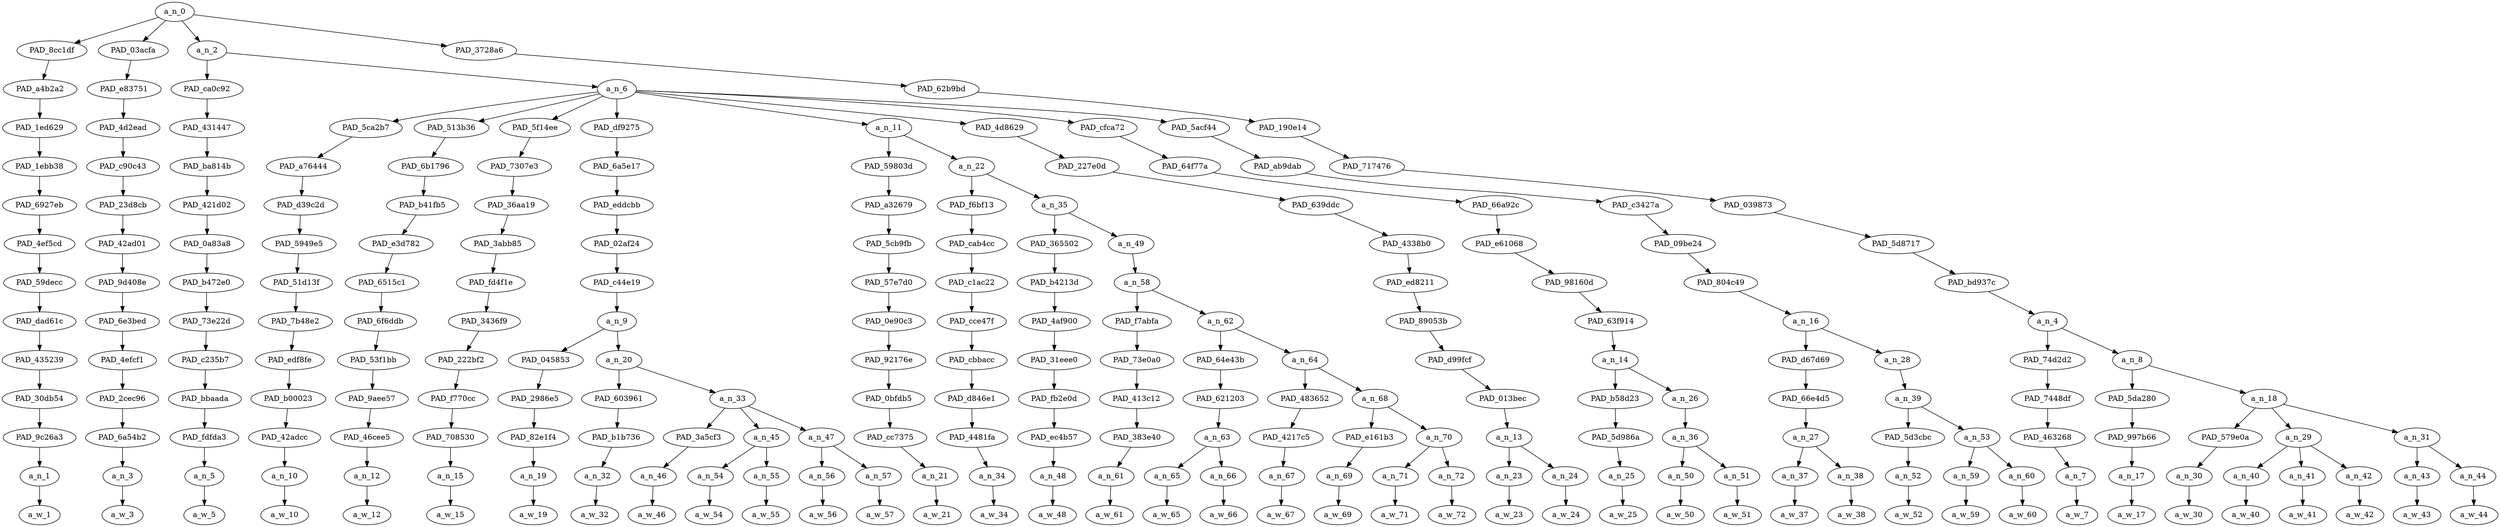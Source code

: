 strict digraph "" {
	a_n_0	[div_dir=1,
		index=0,
		level=13,
		pos="18.976582845052086,13!",
		text_span="[0, 1, 2, 3, 4, 5, 6, 7, 8, 9, 10, 11, 12, 13, 14, 15, 16, 17, 18, 19, 20, 21, 22, 23, 24, 25, 26, 27, 28, 29, 30, 31, 32, 33, 34, \
35, 36, 37, 38, 39, 40]",
		value=0.99999999];
	PAD_8cc1df	[div_dir=1,
		index=0,
		level=12,
		pos="0.0,12!",
		text_span="[0]",
		value=0.01830870];
	a_n_0 -> PAD_8cc1df;
	PAD_03acfa	[div_dir=1,
		index=2,
		level=12,
		pos="32.0,12!",
		text_span="[32]",
		value=0.01448714];
	a_n_0 -> PAD_03acfa;
	a_n_2	[div_dir=-1,
		index=1,
		level=12,
		pos="9.447998046875,12!",
		text_span="[1, 2, 3, 4, 5, 6, 7, 8, 9, 10, 11, 12, 13, 14, 15, 16, 17, 18, 19, 20, 21, 22, 23, 24, 25, 26, 27, 28, 29, 30, 31]",
		value=0.45144893];
	a_n_0 -> a_n_2;
	PAD_3728a6	[div_dir=1,
		index=3,
		level=12,
		pos="34.458333333333336,12!",
		text_span="[33, 34, 35, 36, 37, 38, 39, 40]",
		value=0.51559154];
	a_n_0 -> PAD_3728a6;
	PAD_a4b2a2	[div_dir=1,
		index=0,
		level=11,
		pos="0.0,11!",
		text_span="[0]",
		value=0.01830870];
	PAD_8cc1df -> PAD_a4b2a2;
	PAD_1ed629	[div_dir=1,
		index=0,
		level=10,
		pos="0.0,10!",
		text_span="[0]",
		value=0.01830870];
	PAD_a4b2a2 -> PAD_1ed629;
	PAD_1ebb38	[div_dir=1,
		index=0,
		level=9,
		pos="0.0,9!",
		text_span="[0]",
		value=0.01830870];
	PAD_1ed629 -> PAD_1ebb38;
	PAD_6927eb	[div_dir=1,
		index=0,
		level=8,
		pos="0.0,8!",
		text_span="[0]",
		value=0.01830870];
	PAD_1ebb38 -> PAD_6927eb;
	PAD_4ef5cd	[div_dir=1,
		index=0,
		level=7,
		pos="0.0,7!",
		text_span="[0]",
		value=0.01830870];
	PAD_6927eb -> PAD_4ef5cd;
	PAD_59decc	[div_dir=1,
		index=0,
		level=6,
		pos="0.0,6!",
		text_span="[0]",
		value=0.01830870];
	PAD_4ef5cd -> PAD_59decc;
	PAD_dad61c	[div_dir=1,
		index=0,
		level=5,
		pos="0.0,5!",
		text_span="[0]",
		value=0.01830870];
	PAD_59decc -> PAD_dad61c;
	PAD_435239	[div_dir=1,
		index=0,
		level=4,
		pos="0.0,4!",
		text_span="[0]",
		value=0.01830870];
	PAD_dad61c -> PAD_435239;
	PAD_30db54	[div_dir=1,
		index=0,
		level=3,
		pos="0.0,3!",
		text_span="[0]",
		value=0.01830870];
	PAD_435239 -> PAD_30db54;
	PAD_9c26a3	[div_dir=1,
		index=0,
		level=2,
		pos="0.0,2!",
		text_span="[0]",
		value=0.01830870];
	PAD_30db54 -> PAD_9c26a3;
	a_n_1	[div_dir=1,
		index=0,
		level=1,
		pos="0.0,1!",
		text_span="[0]",
		value=0.01830870];
	PAD_9c26a3 -> a_n_1;
	a_w_1	[div_dir=0,
		index=0,
		level=0,
		pos="0,0!",
		text_span="[0]",
		value=yeah];
	a_n_1 -> a_w_1;
	PAD_e83751	[div_dir=1,
		index=3,
		level=11,
		pos="32.0,11!",
		text_span="[32]",
		value=0.01448714];
	PAD_03acfa -> PAD_e83751;
	PAD_4d2ead	[div_dir=1,
		index=10,
		level=10,
		pos="32.0,10!",
		text_span="[32]",
		value=0.01448714];
	PAD_e83751 -> PAD_4d2ead;
	PAD_c90c43	[div_dir=1,
		index=11,
		level=9,
		pos="32.0,9!",
		text_span="[32]",
		value=0.01448714];
	PAD_4d2ead -> PAD_c90c43;
	PAD_23d8cb	[div_dir=1,
		index=12,
		level=8,
		pos="32.0,8!",
		text_span="[32]",
		value=0.01448714];
	PAD_c90c43 -> PAD_23d8cb;
	PAD_42ad01	[div_dir=1,
		index=13,
		level=7,
		pos="32.0,7!",
		text_span="[32]",
		value=0.01448714];
	PAD_23d8cb -> PAD_42ad01;
	PAD_9d408e	[div_dir=1,
		index=13,
		level=6,
		pos="32.0,6!",
		text_span="[32]",
		value=0.01448714];
	PAD_42ad01 -> PAD_9d408e;
	PAD_6e3bed	[div_dir=1,
		index=14,
		level=5,
		pos="32.0,5!",
		text_span="[32]",
		value=0.01448714];
	PAD_9d408e -> PAD_6e3bed;
	PAD_4efcf1	[div_dir=1,
		index=17,
		level=4,
		pos="32.0,4!",
		text_span="[32]",
		value=0.01448714];
	PAD_6e3bed -> PAD_4efcf1;
	PAD_2cec96	[div_dir=1,
		index=20,
		level=3,
		pos="32.0,3!",
		text_span="[32]",
		value=0.01448714];
	PAD_4efcf1 -> PAD_2cec96;
	PAD_6a54b2	[div_dir=1,
		index=24,
		level=2,
		pos="32.0,2!",
		text_span="[32]",
		value=0.01448714];
	PAD_2cec96 -> PAD_6a54b2;
	a_n_3	[div_dir=1,
		index=32,
		level=1,
		pos="32.0,1!",
		text_span="[32]",
		value=0.01448714];
	PAD_6a54b2 -> a_n_3;
	a_w_3	[div_dir=0,
		index=32,
		level=0,
		pos="32,0!",
		text_span="[32]",
		value=and3];
	a_n_3 -> a_w_3;
	PAD_ca0c92	[div_dir=-1,
		index=1,
		level=11,
		pos="1.0,11!",
		text_span="[1]",
		value=0.01111183];
	a_n_2 -> PAD_ca0c92;
	a_n_6	[div_dir=-1,
		index=2,
		level=11,
		pos="17.89599609375,11!",
		text_span="[2, 3, 4, 5, 6, 7, 8, 9, 10, 11, 12, 13, 14, 15, 16, 17, 18, 19, 20, 21, 22, 23, 24, 25, 26, 27, 28, 29, 30, 31]",
		value=0.44030680];
	a_n_2 -> a_n_6;
	PAD_431447	[div_dir=-1,
		index=1,
		level=10,
		pos="1.0,10!",
		text_span="[1]",
		value=0.01111183];
	PAD_ca0c92 -> PAD_431447;
	PAD_ba814b	[div_dir=-1,
		index=1,
		level=9,
		pos="1.0,9!",
		text_span="[1]",
		value=0.01111183];
	PAD_431447 -> PAD_ba814b;
	PAD_421d02	[div_dir=-1,
		index=1,
		level=8,
		pos="1.0,8!",
		text_span="[1]",
		value=0.01111183];
	PAD_ba814b -> PAD_421d02;
	PAD_0a83a8	[div_dir=-1,
		index=1,
		level=7,
		pos="1.0,7!",
		text_span="[1]",
		value=0.01111183];
	PAD_421d02 -> PAD_0a83a8;
	PAD_b472e0	[div_dir=-1,
		index=1,
		level=6,
		pos="1.0,6!",
		text_span="[1]",
		value=0.01111183];
	PAD_0a83a8 -> PAD_b472e0;
	PAD_73e22d	[div_dir=-1,
		index=1,
		level=5,
		pos="1.0,5!",
		text_span="[1]",
		value=0.01111183];
	PAD_b472e0 -> PAD_73e22d;
	PAD_c235b7	[div_dir=-1,
		index=1,
		level=4,
		pos="1.0,4!",
		text_span="[1]",
		value=0.01111183];
	PAD_73e22d -> PAD_c235b7;
	PAD_bbaada	[div_dir=-1,
		index=1,
		level=3,
		pos="1.0,3!",
		text_span="[1]",
		value=0.01111183];
	PAD_c235b7 -> PAD_bbaada;
	PAD_fdfda3	[div_dir=-1,
		index=1,
		level=2,
		pos="1.0,2!",
		text_span="[1]",
		value=0.01111183];
	PAD_bbaada -> PAD_fdfda3;
	a_n_5	[div_dir=-1,
		index=1,
		level=1,
		pos="1.0,1!",
		text_span="[1]",
		value=0.01111183];
	PAD_fdfda3 -> a_n_5;
	a_w_5	[div_dir=0,
		index=1,
		level=0,
		pos="1,0!",
		text_span="[1]",
		value=i];
	a_n_5 -> a_w_5;
	PAD_5ca2b7	[div_dir=1,
		index=3,
		level=10,
		pos="9.0,10!",
		text_span="[9]",
		value=0.00949426];
	a_n_6 -> PAD_5ca2b7;
	PAD_513b36	[div_dir=1,
		index=5,
		level=10,
		pos="20.0,10!",
		text_span="[20]",
		value=0.00972062];
	a_n_6 -> PAD_513b36;
	PAD_5f14ee	[div_dir=1,
		index=8,
		level=10,
		pos="26.0,10!",
		text_span="[26]",
		value=0.00962487];
	a_n_6 -> PAD_5f14ee;
	PAD_df9275	[div_dir=1,
		index=2,
		level=10,
		pos="3.25,10!",
		text_span="[2, 3, 4, 5, 6, 7, 8]",
		value=0.07538276];
	a_n_6 -> PAD_df9275;
	a_n_11	[div_dir=-1,
		index=4,
		level=10,
		pos="11.04296875,10!",
		text_span="[10, 11, 12, 13, 14, 15, 16, 17, 18, 19]",
		value=0.19658294];
	a_n_6 -> a_n_11;
	PAD_4d8629	[div_dir=-1,
		index=6,
		level=10,
		pos="21.5,10!",
		text_span="[21, 22]",
		value=0.01516325];
	a_n_6 -> PAD_4d8629;
	PAD_cfca72	[div_dir=-1,
		index=7,
		level=10,
		pos="23.75,10!",
		text_span="[23, 24, 25]",
		value=0.02623114];
	a_n_6 -> PAD_cfca72;
	PAD_5acf44	[div_dir=-1,
		index=9,
		level=10,
		pos="28.625,10!",
		text_span="[27, 28, 29, 30, 31]",
		value=0.09808109];
	a_n_6 -> PAD_5acf44;
	PAD_a76444	[div_dir=1,
		index=3,
		level=9,
		pos="9.0,9!",
		text_span="[9]",
		value=0.00949426];
	PAD_5ca2b7 -> PAD_a76444;
	PAD_d39c2d	[div_dir=1,
		index=3,
		level=8,
		pos="9.0,8!",
		text_span="[9]",
		value=0.00949426];
	PAD_a76444 -> PAD_d39c2d;
	PAD_5949e5	[div_dir=1,
		index=3,
		level=7,
		pos="9.0,7!",
		text_span="[9]",
		value=0.00949426];
	PAD_d39c2d -> PAD_5949e5;
	PAD_51d13f	[div_dir=1,
		index=3,
		level=6,
		pos="9.0,6!",
		text_span="[9]",
		value=0.00949426];
	PAD_5949e5 -> PAD_51d13f;
	PAD_7b48e2	[div_dir=1,
		index=3,
		level=5,
		pos="9.0,5!",
		text_span="[9]",
		value=0.00949426];
	PAD_51d13f -> PAD_7b48e2;
	PAD_edf8fe	[div_dir=1,
		index=4,
		level=4,
		pos="9.0,4!",
		text_span="[9]",
		value=0.00949426];
	PAD_7b48e2 -> PAD_edf8fe;
	PAD_b00023	[div_dir=1,
		index=5,
		level=3,
		pos="9.0,3!",
		text_span="[9]",
		value=0.00949426];
	PAD_edf8fe -> PAD_b00023;
	PAD_42adcc	[div_dir=1,
		index=7,
		level=2,
		pos="9.0,2!",
		text_span="[9]",
		value=0.00949426];
	PAD_b00023 -> PAD_42adcc;
	a_n_10	[div_dir=1,
		index=9,
		level=1,
		pos="9.0,1!",
		text_span="[9]",
		value=0.00949426];
	PAD_42adcc -> a_n_10;
	a_w_10	[div_dir=0,
		index=9,
		level=0,
		pos="9,0!",
		text_span="[9]",
		value=and];
	a_n_10 -> a_w_10;
	PAD_6b1796	[div_dir=1,
		index=6,
		level=9,
		pos="20.0,9!",
		text_span="[20]",
		value=0.00972062];
	PAD_513b36 -> PAD_6b1796;
	PAD_b41fb5	[div_dir=1,
		index=7,
		level=8,
		pos="20.0,8!",
		text_span="[20]",
		value=0.00972062];
	PAD_6b1796 -> PAD_b41fb5;
	PAD_e3d782	[div_dir=1,
		index=8,
		level=7,
		pos="20.0,7!",
		text_span="[20]",
		value=0.00972062];
	PAD_b41fb5 -> PAD_e3d782;
	PAD_6515c1	[div_dir=1,
		index=8,
		level=6,
		pos="20.0,6!",
		text_span="[20]",
		value=0.00972062];
	PAD_e3d782 -> PAD_6515c1;
	PAD_6f6ddb	[div_dir=1,
		index=9,
		level=5,
		pos="20.0,5!",
		text_span="[20]",
		value=0.00972062];
	PAD_6515c1 -> PAD_6f6ddb;
	PAD_53f1bb	[div_dir=1,
		index=11,
		level=4,
		pos="20.0,4!",
		text_span="[20]",
		value=0.00972062];
	PAD_6f6ddb -> PAD_53f1bb;
	PAD_9aee57	[div_dir=1,
		index=13,
		level=3,
		pos="20.0,3!",
		text_span="[20]",
		value=0.00972062];
	PAD_53f1bb -> PAD_9aee57;
	PAD_46cee5	[div_dir=1,
		index=16,
		level=2,
		pos="20.0,2!",
		text_span="[20]",
		value=0.00972062];
	PAD_9aee57 -> PAD_46cee5;
	a_n_12	[div_dir=1,
		index=20,
		level=1,
		pos="20.0,1!",
		text_span="[20]",
		value=0.00972062];
	PAD_46cee5 -> a_n_12;
	a_w_12	[div_dir=0,
		index=20,
		level=0,
		pos="20,0!",
		text_span="[20]",
		value=and1];
	a_n_12 -> a_w_12;
	PAD_7307e3	[div_dir=1,
		index=9,
		level=9,
		pos="26.0,9!",
		text_span="[26]",
		value=0.00962487];
	PAD_5f14ee -> PAD_7307e3;
	PAD_36aa19	[div_dir=1,
		index=10,
		level=8,
		pos="26.0,8!",
		text_span="[26]",
		value=0.00962487];
	PAD_7307e3 -> PAD_36aa19;
	PAD_3abb85	[div_dir=1,
		index=11,
		level=7,
		pos="26.0,7!",
		text_span="[26]",
		value=0.00962487];
	PAD_36aa19 -> PAD_3abb85;
	PAD_fd4f1e	[div_dir=1,
		index=11,
		level=6,
		pos="26.0,6!",
		text_span="[26]",
		value=0.00962487];
	PAD_3abb85 -> PAD_fd4f1e;
	PAD_3436f9	[div_dir=1,
		index=12,
		level=5,
		pos="26.0,5!",
		text_span="[26]",
		value=0.00962487];
	PAD_fd4f1e -> PAD_3436f9;
	PAD_222bf2	[div_dir=1,
		index=14,
		level=4,
		pos="26.0,4!",
		text_span="[26]",
		value=0.00962487];
	PAD_3436f9 -> PAD_222bf2;
	PAD_f770cc	[div_dir=1,
		index=17,
		level=3,
		pos="26.0,3!",
		text_span="[26]",
		value=0.00962487];
	PAD_222bf2 -> PAD_f770cc;
	PAD_708530	[div_dir=1,
		index=20,
		level=2,
		pos="26.0,2!",
		text_span="[26]",
		value=0.00962487];
	PAD_f770cc -> PAD_708530;
	a_n_15	[div_dir=1,
		index=26,
		level=1,
		pos="26.0,1!",
		text_span="[26]",
		value=0.00962487];
	PAD_708530 -> a_n_15;
	a_w_15	[div_dir=0,
		index=26,
		level=0,
		pos="26,0!",
		text_span="[26]",
		value=and2];
	a_n_15 -> a_w_15;
	PAD_6a5e17	[div_dir=1,
		index=2,
		level=9,
		pos="3.25,9!",
		text_span="[2, 3, 4, 5, 6, 7, 8]",
		value=0.07538276];
	PAD_df9275 -> PAD_6a5e17;
	PAD_eddcbb	[div_dir=1,
		index=2,
		level=8,
		pos="3.25,8!",
		text_span="[2, 3, 4, 5, 6, 7, 8]",
		value=0.07538276];
	PAD_6a5e17 -> PAD_eddcbb;
	PAD_02af24	[div_dir=1,
		index=2,
		level=7,
		pos="3.25,7!",
		text_span="[2, 3, 4, 5, 6, 7, 8]",
		value=0.07538276];
	PAD_eddcbb -> PAD_02af24;
	PAD_c44e19	[div_dir=1,
		index=2,
		level=6,
		pos="3.25,6!",
		text_span="[2, 3, 4, 5, 6, 7, 8]",
		value=0.07538276];
	PAD_02af24 -> PAD_c44e19;
	a_n_9	[div_dir=1,
		index=2,
		level=5,
		pos="3.25,5!",
		text_span="[2, 3, 4, 5, 6, 7, 8]",
		value=0.07538276];
	PAD_c44e19 -> a_n_9;
	PAD_045853	[div_dir=-1,
		index=2,
		level=4,
		pos="2.0,4!",
		text_span="[2]",
		value=0.00960124];
	a_n_9 -> PAD_045853;
	a_n_20	[div_dir=1,
		index=3,
		level=4,
		pos="4.5,4!",
		text_span="[3, 4, 5, 6, 7, 8]",
		value=0.06575777];
	a_n_9 -> a_n_20;
	PAD_2986e5	[div_dir=-1,
		index=2,
		level=3,
		pos="2.0,3!",
		text_span="[2]",
		value=0.00960124];
	PAD_045853 -> PAD_2986e5;
	PAD_82e1f4	[div_dir=-1,
		index=2,
		level=2,
		pos="2.0,2!",
		text_span="[2]",
		value=0.00960124];
	PAD_2986e5 -> PAD_82e1f4;
	a_n_19	[div_dir=-1,
		index=2,
		level=1,
		pos="2.0,1!",
		text_span="[2]",
		value=0.00960124];
	PAD_82e1f4 -> a_n_19;
	a_w_19	[div_dir=0,
		index=2,
		level=0,
		pos="2,0!",
		text_span="[2]",
		value=got];
	a_n_19 -> a_w_19;
	PAD_603961	[div_dir=1,
		index=3,
		level=3,
		pos="3.0,3!",
		text_span="[3]",
		value=0.00891247];
	a_n_20 -> PAD_603961;
	a_n_33	[div_dir=1,
		index=4,
		level=3,
		pos="6.0,3!",
		text_span="[4, 5, 6, 7, 8]",
		value=0.05680752];
	a_n_20 -> a_n_33;
	PAD_b1b736	[div_dir=1,
		index=3,
		level=2,
		pos="3.0,2!",
		text_span="[3]",
		value=0.00891247];
	PAD_603961 -> PAD_b1b736;
	a_n_32	[div_dir=1,
		index=3,
		level=1,
		pos="3.0,1!",
		text_span="[3]",
		value=0.00891247];
	PAD_b1b736 -> a_n_32;
	a_w_32	[div_dir=0,
		index=3,
		level=0,
		pos="3,0!",
		text_span="[3]",
		value=to];
	a_n_32 -> a_w_32;
	PAD_3a5cf3	[div_dir=1,
		index=5,
		level=2,
		pos="6.0,2!",
		text_span="[6]",
		value=0.00760861];
	a_n_33 -> PAD_3a5cf3;
	a_n_45	[div_dir=1,
		index=4,
		level=2,
		pos="4.5,2!",
		text_span="[4, 5]",
		value=0.01612376];
	a_n_33 -> a_n_45;
	a_n_47	[div_dir=1,
		index=6,
		level=2,
		pos="7.5,2!",
		text_span="[7, 8]",
		value=0.03303457];
	a_n_33 -> a_n_47;
	a_n_46	[div_dir=1,
		index=6,
		level=1,
		pos="6.0,1!",
		text_span="[6]",
		value=0.00760861];
	PAD_3a5cf3 -> a_n_46;
	a_w_46	[div_dir=0,
		index=6,
		level=0,
		pos="6,0!",
		text_span="[6]",
		value=over];
	a_n_46 -> a_w_46;
	a_n_54	[div_dir=1,
		index=4,
		level=1,
		pos="4.0,1!",
		text_span="[4]",
		value=0.00835960];
	a_n_45 -> a_n_54;
	a_n_55	[div_dir=1,
		index=5,
		level=1,
		pos="5.0,1!",
		text_span="[5]",
		value=0.00775417];
	a_n_45 -> a_n_55;
	a_w_54	[div_dir=0,
		index=4,
		level=0,
		pos="4,0!",
		text_span="[4]",
		value=about];
	a_n_54 -> a_w_54;
	a_w_55	[div_dir=0,
		index=5,
		level=0,
		pos="5,0!",
		text_span="[5]",
		value=just];
	a_n_55 -> a_w_55;
	a_n_56	[div_dir=-1,
		index=7,
		level=1,
		pos="7.0,1!",
		text_span="[7]",
		value=0.01360668];
	a_n_47 -> a_n_56;
	a_n_57	[div_dir=1,
		index=8,
		level=1,
		pos="8.0,1!",
		text_span="[8]",
		value=0.01937785];
	a_n_47 -> a_n_57;
	a_w_56	[div_dir=0,
		index=7,
		level=0,
		pos="7,0!",
		text_span="[7]",
		value="<number>"];
	a_n_56 -> a_w_56;
	a_w_57	[div_dir=0,
		index=8,
		level=0,
		pos="8,0!",
		text_span="[8]",
		value=followers];
	a_n_57 -> a_w_57;
	PAD_59803d	[div_dir=1,
		index=4,
		level=9,
		pos="10.0,9!",
		text_span="[10]",
		value=0.00804291];
	a_n_11 -> PAD_59803d;
	a_n_22	[div_dir=-1,
		index=5,
		level=9,
		pos="12.0859375,9!",
		text_span="[11, 12, 13, 14, 15, 16, 17, 18, 19]",
		value=0.18851313];
	a_n_11 -> a_n_22;
	PAD_a32679	[div_dir=1,
		index=4,
		level=8,
		pos="10.0,8!",
		text_span="[10]",
		value=0.00804291];
	PAD_59803d -> PAD_a32679;
	PAD_5cb9fb	[div_dir=1,
		index=4,
		level=7,
		pos="10.0,7!",
		text_span="[10]",
		value=0.00804291];
	PAD_a32679 -> PAD_5cb9fb;
	PAD_57e7d0	[div_dir=1,
		index=4,
		level=6,
		pos="10.0,6!",
		text_span="[10]",
		value=0.00804291];
	PAD_5cb9fb -> PAD_57e7d0;
	PAD_0e90c3	[div_dir=1,
		index=4,
		level=5,
		pos="10.0,5!",
		text_span="[10]",
		value=0.00804291];
	PAD_57e7d0 -> PAD_0e90c3;
	PAD_92176e	[div_dir=1,
		index=5,
		level=4,
		pos="10.0,4!",
		text_span="[10]",
		value=0.00804291];
	PAD_0e90c3 -> PAD_92176e;
	PAD_0bfdb5	[div_dir=1,
		index=6,
		level=3,
		pos="10.0,3!",
		text_span="[10]",
		value=0.00804291];
	PAD_92176e -> PAD_0bfdb5;
	PAD_cc7375	[div_dir=1,
		index=8,
		level=2,
		pos="10.0,2!",
		text_span="[10]",
		value=0.00804291];
	PAD_0bfdb5 -> PAD_cc7375;
	a_n_21	[div_dir=1,
		index=10,
		level=1,
		pos="10.0,1!",
		text_span="[10]",
		value=0.00804291];
	PAD_cc7375 -> a_n_21;
	a_w_21	[div_dir=0,
		index=10,
		level=0,
		pos="10,0!",
		text_span="[10]",
		value=got1];
	a_n_21 -> a_w_21;
	PAD_f6bf13	[div_dir=1,
		index=5,
		level=8,
		pos="11.0,8!",
		text_span="[11]",
		value=0.03461545];
	a_n_22 -> PAD_f6bf13;
	a_n_35	[div_dir=-1,
		index=6,
		level=8,
		pos="13.171875,8!",
		text_span="[12, 13, 14, 15, 16, 17, 18, 19]",
		value=0.15386629];
	a_n_22 -> a_n_35;
	PAD_cab4cc	[div_dir=1,
		index=5,
		level=7,
		pos="11.0,7!",
		text_span="[11]",
		value=0.03461545];
	PAD_f6bf13 -> PAD_cab4cc;
	PAD_c1ac22	[div_dir=1,
		index=5,
		level=6,
		pos="11.0,6!",
		text_span="[11]",
		value=0.03461545];
	PAD_cab4cc -> PAD_c1ac22;
	PAD_cce47f	[div_dir=1,
		index=5,
		level=5,
		pos="11.0,5!",
		text_span="[11]",
		value=0.03461545];
	PAD_c1ac22 -> PAD_cce47f;
	PAD_cbbacc	[div_dir=1,
		index=6,
		level=4,
		pos="11.0,4!",
		text_span="[11]",
		value=0.03461545];
	PAD_cce47f -> PAD_cbbacc;
	PAD_d846e1	[div_dir=1,
		index=7,
		level=3,
		pos="11.0,3!",
		text_span="[11]",
		value=0.03461545];
	PAD_cbbacc -> PAD_d846e1;
	PAD_4481fa	[div_dir=1,
		index=9,
		level=2,
		pos="11.0,2!",
		text_span="[11]",
		value=0.03461545];
	PAD_d846e1 -> PAD_4481fa;
	a_n_34	[div_dir=1,
		index=11,
		level=1,
		pos="11.0,1!",
		text_span="[11]",
		value=0.03461545];
	PAD_4481fa -> a_n_34;
	a_w_34	[div_dir=0,
		index=11,
		level=0,
		pos="11,0!",
		text_span="[11]",
		value=shoahed];
	a_n_34 -> a_w_34;
	PAD_365502	[div_dir=1,
		index=6,
		level=7,
		pos="12.0,7!",
		text_span="[12]",
		value=0.01058283];
	a_n_35 -> PAD_365502;
	a_n_49	[div_dir=-1,
		index=7,
		level=7,
		pos="14.34375,7!",
		text_span="[13, 14, 15, 16, 17, 18, 19]",
		value=0.14324439];
	a_n_35 -> a_n_49;
	PAD_b4213d	[div_dir=1,
		index=6,
		level=6,
		pos="12.0,6!",
		text_span="[12]",
		value=0.01058283];
	PAD_365502 -> PAD_b4213d;
	PAD_4af900	[div_dir=1,
		index=6,
		level=5,
		pos="12.0,5!",
		text_span="[12]",
		value=0.01058283];
	PAD_b4213d -> PAD_4af900;
	PAD_31eee0	[div_dir=1,
		index=7,
		level=4,
		pos="12.0,4!",
		text_span="[12]",
		value=0.01058283];
	PAD_4af900 -> PAD_31eee0;
	PAD_fb2e0d	[div_dir=1,
		index=8,
		level=3,
		pos="12.0,3!",
		text_span="[12]",
		value=0.01058283];
	PAD_31eee0 -> PAD_fb2e0d;
	PAD_ec4b57	[div_dir=1,
		index=10,
		level=2,
		pos="12.0,2!",
		text_span="[12]",
		value=0.01058283];
	PAD_fb2e0d -> PAD_ec4b57;
	a_n_48	[div_dir=1,
		index=12,
		level=1,
		pos="12.0,1!",
		text_span="[12]",
		value=0.01058283];
	PAD_ec4b57 -> a_n_48;
	a_w_48	[div_dir=0,
		index=12,
		level=0,
		pos="12,0!",
		text_span="[12]",
		value=for];
	a_n_48 -> a_w_48;
	a_n_58	[div_dir=-1,
		index=7,
		level=6,
		pos="14.34375,6!",
		text_span="[13, 14, 15, 16, 17, 18, 19]",
		value=0.14320257];
	a_n_49 -> a_n_58;
	PAD_f7abfa	[div_dir=-1,
		index=7,
		level=5,
		pos="13.0,5!",
		text_span="[13]",
		value=0.01183167];
	a_n_58 -> PAD_f7abfa;
	a_n_62	[div_dir=-1,
		index=8,
		level=5,
		pos="15.6875,5!",
		text_span="[14, 15, 16, 17, 18, 19]",
		value=0.13132909];
	a_n_58 -> a_n_62;
	PAD_73e0a0	[div_dir=-1,
		index=8,
		level=4,
		pos="13.0,4!",
		text_span="[13]",
		value=0.01183167];
	PAD_f7abfa -> PAD_73e0a0;
	PAD_413c12	[div_dir=-1,
		index=9,
		level=3,
		pos="13.0,3!",
		text_span="[13]",
		value=0.01183167];
	PAD_73e0a0 -> PAD_413c12;
	PAD_383e40	[div_dir=-1,
		index=11,
		level=2,
		pos="13.0,2!",
		text_span="[13]",
		value=0.01183167];
	PAD_413c12 -> PAD_383e40;
	a_n_61	[div_dir=-1,
		index=13,
		level=1,
		pos="13.0,1!",
		text_span="[13]",
		value=0.01183167];
	PAD_383e40 -> a_n_61;
	a_w_61	[div_dir=0,
		index=13,
		level=0,
		pos="13,0!",
		text_span="[13]",
		value=criticizing];
	a_n_61 -> a_w_61;
	PAD_64e43b	[div_dir=-1,
		index=9,
		level=4,
		pos="14.5,4!",
		text_span="[14, 15]",
		value=0.07592546];
	a_n_62 -> PAD_64e43b;
	a_n_64	[div_dir=1,
		index=10,
		level=4,
		pos="16.875,4!",
		text_span="[16, 17, 18, 19]",
		value=0.05536800];
	a_n_62 -> a_n_64;
	PAD_621203	[div_dir=-1,
		index=10,
		level=3,
		pos="14.5,3!",
		text_span="[14, 15]",
		value=0.07592546];
	PAD_64e43b -> PAD_621203;
	a_n_63	[div_dir=-1,
		index=12,
		level=2,
		pos="14.5,2!",
		text_span="[14, 15]",
		value=0.07592546];
	PAD_621203 -> a_n_63;
	a_n_65	[div_dir=-1,
		index=14,
		level=1,
		pos="14.0,1!",
		text_span="[14]",
		value=0.01882114];
	a_n_63 -> a_n_65;
	a_n_66	[div_dir=-1,
		index=15,
		level=1,
		pos="15.0,1!",
		text_span="[15]",
		value=0.05703705];
	a_n_63 -> a_n_66;
	a_w_65	[div_dir=0,
		index=14,
		level=0,
		pos="14,0!",
		text_span="[14]",
		value=amy];
	a_n_65 -> a_w_65;
	a_w_66	[div_dir=0,
		index=15,
		level=0,
		pos="15,0!",
		text_span="[15]",
		value=schumer];
	a_n_66 -> a_w_66;
	PAD_483652	[div_dir=-1,
		index=11,
		level=3,
		pos="16.0,3!",
		text_span="[16]",
		value=0.00924500];
	a_n_64 -> PAD_483652;
	a_n_68	[div_dir=1,
		index=12,
		level=3,
		pos="17.75,3!",
		text_span="[17, 18, 19]",
		value=0.04610585];
	a_n_64 -> a_n_68;
	PAD_4217c5	[div_dir=-1,
		index=13,
		level=2,
		pos="16.0,2!",
		text_span="[16]",
		value=0.00924500];
	PAD_483652 -> PAD_4217c5;
	a_n_67	[div_dir=-1,
		index=16,
		level=1,
		pos="16.0,1!",
		text_span="[16]",
		value=0.00924500];
	PAD_4217c5 -> a_n_67;
	a_w_67	[div_dir=0,
		index=16,
		level=0,
		pos="16,0!",
		text_span="[16]",
		value=being];
	a_n_67 -> a_w_67;
	PAD_e161b3	[div_dir=-1,
		index=14,
		level=2,
		pos="17.0,2!",
		text_span="[17]",
		value=0.01406565];
	a_n_68 -> PAD_e161b3;
	a_n_70	[div_dir=1,
		index=15,
		level=2,
		pos="18.5,2!",
		text_span="[18, 19]",
		value=0.03200513];
	a_n_68 -> a_n_70;
	a_n_69	[div_dir=-1,
		index=17,
		level=1,
		pos="17.0,1!",
		text_span="[17]",
		value=0.01406565];
	PAD_e161b3 -> a_n_69;
	a_w_69	[div_dir=0,
		index=17,
		level=0,
		pos="17,0!",
		text_span="[17]",
		value=cast];
	a_n_69 -> a_w_69;
	a_n_71	[div_dir=-1,
		index=18,
		level=1,
		pos="18.0,1!",
		text_span="[18]",
		value=0.00999444];
	a_n_70 -> a_n_71;
	a_n_72	[div_dir=1,
		index=19,
		level=1,
		pos="19.0,1!",
		text_span="[19]",
		value=0.02194814];
	a_n_70 -> a_n_72;
	a_w_71	[div_dir=0,
		index=18,
		level=0,
		pos="18,0!",
		text_span="[18]",
		value=as];
	a_n_71 -> a_w_71;
	a_w_72	[div_dir=0,
		index=19,
		level=0,
		pos="19,0!",
		text_span="[19]",
		value=barbie];
	a_n_72 -> a_w_72;
	PAD_227e0d	[div_dir=-1,
		index=7,
		level=9,
		pos="21.5,9!",
		text_span="[21, 22]",
		value=0.01516325];
	PAD_4d8629 -> PAD_227e0d;
	PAD_639ddc	[div_dir=-1,
		index=8,
		level=8,
		pos="21.5,8!",
		text_span="[21, 22]",
		value=0.01516325];
	PAD_227e0d -> PAD_639ddc;
	PAD_4338b0	[div_dir=-1,
		index=9,
		level=7,
		pos="21.5,7!",
		text_span="[21, 22]",
		value=0.01516325];
	PAD_639ddc -> PAD_4338b0;
	PAD_ed8211	[div_dir=-1,
		index=9,
		level=6,
		pos="21.5,6!",
		text_span="[21, 22]",
		value=0.01516325];
	PAD_4338b0 -> PAD_ed8211;
	PAD_89053b	[div_dir=-1,
		index=10,
		level=5,
		pos="21.5,5!",
		text_span="[21, 22]",
		value=0.01516325];
	PAD_ed8211 -> PAD_89053b;
	PAD_d99fcf	[div_dir=-1,
		index=12,
		level=4,
		pos="21.5,4!",
		text_span="[21, 22]",
		value=0.01516325];
	PAD_89053b -> PAD_d99fcf;
	PAD_013bec	[div_dir=-1,
		index=14,
		level=3,
		pos="21.5,3!",
		text_span="[21, 22]",
		value=0.01516325];
	PAD_d99fcf -> PAD_013bec;
	a_n_13	[div_dir=-1,
		index=17,
		level=2,
		pos="21.5,2!",
		text_span="[21, 22]",
		value=0.01516325];
	PAD_013bec -> a_n_13;
	a_n_23	[div_dir=-1,
		index=21,
		level=1,
		pos="21.0,1!",
		text_span="[21]",
		value=0.00778070];
	a_n_13 -> a_n_23;
	a_n_24	[div_dir=-1,
		index=22,
		level=1,
		pos="22.0,1!",
		text_span="[22]",
		value=0.00735836];
	a_n_13 -> a_n_24;
	a_w_23	[div_dir=0,
		index=21,
		level=0,
		pos="21,0!",
		text_span="[21]",
		value=just1];
	a_n_23 -> a_w_23;
	a_w_24	[div_dir=0,
		index=22,
		level=0,
		pos="22,0!",
		text_span="[22]",
		value=never];
	a_n_24 -> a_w_24;
	PAD_64f77a	[div_dir=-1,
		index=8,
		level=9,
		pos="23.75,9!",
		text_span="[23, 24, 25]",
		value=0.02623114];
	PAD_cfca72 -> PAD_64f77a;
	PAD_66a92c	[div_dir=-1,
		index=9,
		level=8,
		pos="23.75,8!",
		text_span="[23, 24, 25]",
		value=0.02623114];
	PAD_64f77a -> PAD_66a92c;
	PAD_e61068	[div_dir=-1,
		index=10,
		level=7,
		pos="23.75,7!",
		text_span="[23, 24, 25]",
		value=0.02623114];
	PAD_66a92c -> PAD_e61068;
	PAD_98160d	[div_dir=-1,
		index=10,
		level=6,
		pos="23.75,6!",
		text_span="[23, 24, 25]",
		value=0.02623114];
	PAD_e61068 -> PAD_98160d;
	PAD_63f914	[div_dir=-1,
		index=11,
		level=5,
		pos="23.75,5!",
		text_span="[23, 24, 25]",
		value=0.02623114];
	PAD_98160d -> PAD_63f914;
	a_n_14	[div_dir=-1,
		index=13,
		level=4,
		pos="23.75,4!",
		text_span="[23, 24, 25]",
		value=0.02623114];
	PAD_63f914 -> a_n_14;
	PAD_b58d23	[div_dir=-1,
		index=15,
		level=3,
		pos="23.0,3!",
		text_span="[23]",
		value=0.00918300];
	a_n_14 -> PAD_b58d23;
	a_n_26	[div_dir=-1,
		index=16,
		level=3,
		pos="24.5,3!",
		text_span="[24, 25]",
		value=0.01703098];
	a_n_14 -> a_n_26;
	PAD_5d986a	[div_dir=-1,
		index=18,
		level=2,
		pos="23.0,2!",
		text_span="[23]",
		value=0.00918300];
	PAD_b58d23 -> PAD_5d986a;
	a_n_25	[div_dir=-1,
		index=23,
		level=1,
		pos="23.0,1!",
		text_span="[23]",
		value=0.00918300];
	PAD_5d986a -> a_n_25;
	a_w_25	[div_dir=0,
		index=23,
		level=0,
		pos="23,0!",
		text_span="[23]",
		value=bothered];
	a_n_25 -> a_w_25;
	a_n_36	[div_dir=-1,
		index=19,
		level=2,
		pos="24.5,2!",
		text_span="[24, 25]",
		value=0.01701217];
	a_n_26 -> a_n_36;
	a_n_50	[div_dir=-1,
		index=24,
		level=1,
		pos="24.0,1!",
		text_span="[24]",
		value=0.00748691];
	a_n_36 -> a_n_50;
	a_n_51	[div_dir=-1,
		index=25,
		level=1,
		pos="25.0,1!",
		text_span="[25]",
		value=0.00950645];
	a_n_36 -> a_n_51;
	a_w_50	[div_dir=0,
		index=24,
		level=0,
		pos="24,0!",
		text_span="[24]",
		value=to1];
	a_n_50 -> a_w_50;
	a_w_51	[div_dir=0,
		index=25,
		level=0,
		pos="25,0!",
		text_span="[25]",
		value=return];
	a_n_51 -> a_w_51;
	PAD_ab9dab	[div_dir=-1,
		index=10,
		level=9,
		pos="28.625,9!",
		text_span="[27, 28, 29, 30, 31]",
		value=0.09808109];
	PAD_5acf44 -> PAD_ab9dab;
	PAD_c3427a	[div_dir=-1,
		index=11,
		level=8,
		pos="28.625,8!",
		text_span="[27, 28, 29, 30, 31]",
		value=0.09808109];
	PAD_ab9dab -> PAD_c3427a;
	PAD_09be24	[div_dir=-1,
		index=12,
		level=7,
		pos="28.625,7!",
		text_span="[27, 28, 29, 30, 31]",
		value=0.09808109];
	PAD_c3427a -> PAD_09be24;
	PAD_804c49	[div_dir=-1,
		index=12,
		level=6,
		pos="28.625,6!",
		text_span="[27, 28, 29, 30, 31]",
		value=0.09808109];
	PAD_09be24 -> PAD_804c49;
	a_n_16	[div_dir=-1,
		index=13,
		level=5,
		pos="28.625,5!",
		text_span="[27, 28, 29, 30, 31]",
		value=0.09808109];
	PAD_804c49 -> a_n_16;
	PAD_d67d69	[div_dir=1,
		index=15,
		level=4,
		pos="27.5,4!",
		text_span="[27, 28]",
		value=0.02327869];
	a_n_16 -> PAD_d67d69;
	a_n_28	[div_dir=-1,
		index=16,
		level=4,
		pos="29.75,4!",
		text_span="[29, 30, 31]",
		value=0.07476805];
	a_n_16 -> a_n_28;
	PAD_66e4d5	[div_dir=1,
		index=18,
		level=3,
		pos="27.5,3!",
		text_span="[27, 28]",
		value=0.02327869];
	PAD_d67d69 -> PAD_66e4d5;
	a_n_27	[div_dir=1,
		index=21,
		level=2,
		pos="27.5,2!",
		text_span="[27, 28]",
		value=0.02327869];
	PAD_66e4d5 -> a_n_27;
	a_n_37	[div_dir=1,
		index=27,
		level=1,
		pos="27.0,1!",
		text_span="[27]",
		value=0.01228069];
	a_n_27 -> a_n_37;
	a_n_38	[div_dir=-1,
		index=28,
		level=1,
		pos="28.0,1!",
		text_span="[28]",
		value=0.01097154];
	a_n_27 -> a_n_38;
	a_w_37	[div_dir=0,
		index=27,
		level=0,
		pos="27,0!",
		text_span="[27]",
		value=surprise];
	a_n_37 -> a_w_37;
	a_w_38	[div_dir=0,
		index=28,
		level=0,
		pos="28,0!",
		text_span="[28]",
		value=surprise1];
	a_n_38 -> a_w_38;
	a_n_39	[div_dir=-1,
		index=19,
		level=3,
		pos="29.75,3!",
		text_span="[29, 30, 31]",
		value=0.07470177];
	a_n_28 -> a_n_39;
	PAD_5d3cbc	[div_dir=-1,
		index=22,
		level=2,
		pos="29.0,2!",
		text_span="[29]",
		value=0.01627953];
	a_n_39 -> PAD_5d3cbc;
	a_n_53	[div_dir=-1,
		index=23,
		level=2,
		pos="30.5,2!",
		text_span="[30, 31]",
		value=0.05835596];
	a_n_39 -> a_n_53;
	a_n_52	[div_dir=-1,
		index=29,
		level=1,
		pos="29.0,1!",
		text_span="[29]",
		value=0.01627953];
	PAD_5d3cbc -> a_n_52;
	a_w_52	[div_dir=0,
		index=29,
		level=0,
		pos="29,0!",
		text_span="[29]",
		value=i1];
	a_n_52 -> a_w_52;
	a_n_59	[div_dir=-1,
		index=30,
		level=1,
		pos="30.0,1!",
		text_span="[30]",
		value=0.04564849];
	a_n_53 -> a_n_59;
	a_n_60	[div_dir=1,
		index=31,
		level=1,
		pos="31.0,1!",
		text_span="[31]",
		value=0.01265465];
	a_n_53 -> a_n_60;
	a_w_59	[div_dir=0,
		index=30,
		level=0,
		pos="30,0!",
		text_span="[30]",
		value=was];
	a_n_59 -> a_w_59;
	a_w_60	[div_dir=0,
		index=31,
		level=0,
		pos="31,0!",
		text_span="[31]",
		value=correct];
	a_n_60 -> a_w_60;
	PAD_62b9bd	[div_dir=1,
		index=4,
		level=11,
		pos="34.458333333333336,11!",
		text_span="[33, 34, 35, 36, 37, 38, 39, 40]",
		value=0.51559154];
	PAD_3728a6 -> PAD_62b9bd;
	PAD_190e14	[div_dir=1,
		index=11,
		level=10,
		pos="34.458333333333336,10!",
		text_span="[33, 34, 35, 36, 37, 38, 39, 40]",
		value=0.51559154];
	PAD_62b9bd -> PAD_190e14;
	PAD_717476	[div_dir=1,
		index=12,
		level=9,
		pos="34.458333333333336,9!",
		text_span="[33, 34, 35, 36, 37, 38, 39, 40]",
		value=0.51559154];
	PAD_190e14 -> PAD_717476;
	PAD_039873	[div_dir=1,
		index=13,
		level=8,
		pos="34.458333333333336,8!",
		text_span="[33, 34, 35, 36, 37, 38, 39, 40]",
		value=0.51559154];
	PAD_717476 -> PAD_039873;
	PAD_5d8717	[div_dir=1,
		index=14,
		level=7,
		pos="34.458333333333336,7!",
		text_span="[33, 34, 35, 36, 37, 38, 39, 40]",
		value=0.51559154];
	PAD_039873 -> PAD_5d8717;
	PAD_bd937c	[div_dir=1,
		index=14,
		level=6,
		pos="34.458333333333336,6!",
		text_span="[33, 34, 35, 36, 37, 38, 39, 40]",
		value=0.51559154];
	PAD_5d8717 -> PAD_bd937c;
	a_n_4	[div_dir=1,
		index=15,
		level=5,
		pos="34.458333333333336,5!",
		text_span="[33, 34, 35, 36, 37, 38, 39, 40]",
		value=0.51559154];
	PAD_bd937c -> a_n_4;
	PAD_74d2d2	[div_dir=1,
		index=18,
		level=4,
		pos="33.0,4!",
		text_span="[33]",
		value=0.01330674];
	a_n_4 -> PAD_74d2d2;
	a_n_8	[div_dir=1,
		index=19,
		level=4,
		pos="35.91666666666667,4!",
		text_span="[34, 35, 36, 37, 38, 39, 40]",
		value=0.50196395];
	a_n_4 -> a_n_8;
	PAD_7448df	[div_dir=1,
		index=21,
		level=3,
		pos="33.0,3!",
		text_span="[33]",
		value=0.01330674];
	PAD_74d2d2 -> PAD_7448df;
	PAD_463268	[div_dir=1,
		index=25,
		level=2,
		pos="33.0,2!",
		text_span="[33]",
		value=0.01330674];
	PAD_7448df -> PAD_463268;
	a_n_7	[div_dir=1,
		index=33,
		level=1,
		pos="33.0,1!",
		text_span="[33]",
		value=0.01330674];
	PAD_463268 -> a_n_7;
	a_w_7	[div_dir=0,
		index=33,
		level=0,
		pos="33,0!",
		text_span="[33]",
		value=they];
	a_n_7 -> a_w_7;
	PAD_5da280	[div_dir=1,
		index=22,
		level=3,
		pos="34.0,3!",
		text_span="[34]",
		value=0.04210649];
	a_n_8 -> PAD_5da280;
	a_n_18	[div_dir=1,
		index=23,
		level=3,
		pos="37.833333333333336,3!",
		text_span="[35, 36, 37, 38, 39, 40]",
		value=0.45952241];
	a_n_8 -> a_n_18;
	PAD_997b66	[div_dir=1,
		index=26,
		level=2,
		pos="34.0,2!",
		text_span="[34]",
		value=0.04210649];
	PAD_5da280 -> PAD_997b66;
	a_n_17	[div_dir=1,
		index=34,
		level=1,
		pos="34.0,1!",
		text_span="[34]",
		value=0.04210649];
	PAD_997b66 -> a_n_17;
	a_w_17	[div_dir=0,
		index=34,
		level=0,
		pos="34,0!",
		text_span="[34]",
		value=nixed];
	a_n_17 -> a_w_17;
	PAD_579e0a	[div_dir=-1,
		index=28,
		level=2,
		pos="38.0,2!",
		text_span="[38]",
		value=0.01470136];
	a_n_18 -> PAD_579e0a;
	a_n_29	[div_dir=1,
		index=27,
		level=2,
		pos="36.0,2!",
		text_span="[35, 36, 37]",
		value=0.36249145];
	a_n_18 -> a_n_29;
	a_n_31	[div_dir=1,
		index=29,
		level=2,
		pos="39.5,2!",
		text_span="[39, 40]",
		value=0.08197704];
	a_n_18 -> a_n_31;
	a_n_30	[div_dir=-1,
		index=38,
		level=1,
		pos="38.0,1!",
		text_span="[38]",
		value=0.01470136];
	PAD_579e0a -> a_n_30;
	a_w_30	[div_dir=0,
		index=38,
		level=0,
		pos="38,0!",
		text_span="[38]",
		value=but];
	a_n_30 -> a_w_30;
	a_n_40	[div_dir=1,
		index=35,
		level=1,
		pos="35.0,1!",
		text_span="[35]",
		value=0.03943448];
	a_n_29 -> a_n_40;
	a_n_41	[div_dir=1,
		index=36,
		level=1,
		pos="36.0,1!",
		text_span="[36]",
		value=0.26874363];
	a_n_29 -> a_n_41;
	a_n_42	[div_dir=-1,
		index=37,
		level=1,
		pos="37.0,1!",
		text_span="[37]",
		value=0.05389238];
	a_n_29 -> a_n_42;
	a_w_40	[div_dir=0,
		index=35,
		level=0,
		pos="35,0!",
		text_span="[35]",
		value=that];
	a_n_40 -> a_w_40;
	a_w_41	[div_dir=0,
		index=36,
		level=0,
		pos="36,0!",
		text_span="[36]",
		value=kikey];
	a_n_41 -> a_w_41;
	a_w_42	[div_dir=0,
		index=37,
		level=0,
		pos="37,0!",
		text_span="[37]",
		value=plan];
	a_n_42 -> a_w_42;
	a_n_43	[div_dir=1,
		index=39,
		level=1,
		pos="39.0,1!",
		text_span="[39]",
		value=0.06109546];
	a_n_31 -> a_n_43;
	a_n_44	[div_dir=1,
		index=40,
		level=1,
		pos="40.0,1!",
		text_span="[40]",
		value=0.02078428];
	a_n_31 -> a_n_44;
	a_w_43	[div_dir=0,
		index=39,
		level=0,
		pos="39,0!",
		text_span="[39]",
		value=whatevs];
	a_n_43 -> a_w_43;
	a_w_44	[div_dir=0,
		index=40,
		level=0,
		pos="40,0!",
		text_span="[40]",
		value="<happy>"];
	a_n_44 -> a_w_44;
}
